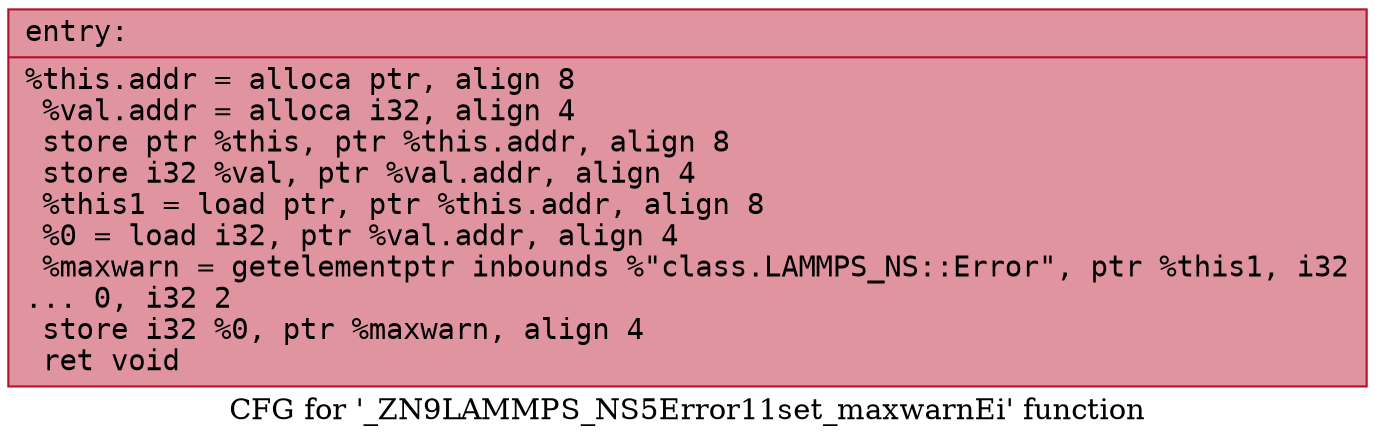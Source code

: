 digraph "CFG for '_ZN9LAMMPS_NS5Error11set_maxwarnEi' function" {
	label="CFG for '_ZN9LAMMPS_NS5Error11set_maxwarnEi' function";

	Node0x55bd40463750 [shape=record,color="#b70d28ff", style=filled, fillcolor="#b70d2870" fontname="Courier",label="{entry:\l|  %this.addr = alloca ptr, align 8\l  %val.addr = alloca i32, align 4\l  store ptr %this, ptr %this.addr, align 8\l  store i32 %val, ptr %val.addr, align 4\l  %this1 = load ptr, ptr %this.addr, align 8\l  %0 = load i32, ptr %val.addr, align 4\l  %maxwarn = getelementptr inbounds %\"class.LAMMPS_NS::Error\", ptr %this1, i32\l... 0, i32 2\l  store i32 %0, ptr %maxwarn, align 4\l  ret void\l}"];
}
